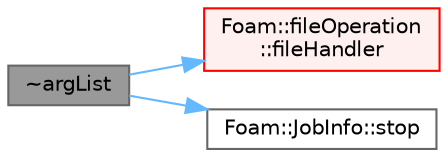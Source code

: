 digraph "~argList"
{
 // LATEX_PDF_SIZE
  bgcolor="transparent";
  edge [fontname=Helvetica,fontsize=10,labelfontname=Helvetica,labelfontsize=10];
  node [fontname=Helvetica,fontsize=10,shape=box,height=0.2,width=0.4];
  rankdir="LR";
  Node1 [id="Node000001",label="~argList",height=0.2,width=0.4,color="gray40", fillcolor="grey60", style="filled", fontcolor="black",tooltip=" "];
  Node1 -> Node2 [id="edge1_Node000001_Node000002",color="steelblue1",style="solid",tooltip=" "];
  Node2 [id="Node000002",label="Foam::fileOperation\l::fileHandler",height=0.2,width=0.4,color="red", fillcolor="#FFF0F0", style="filled",URL="$classFoam_1_1fileOperation.html#a04d5051c9ff037a58acee81e362598fc",tooltip=" "];
  Node1 -> Node14 [id="edge2_Node000001_Node000014",color="steelblue1",style="solid",tooltip=" "];
  Node14 [id="Node000014",label="Foam::JobInfo::stop",height=0.2,width=0.4,color="grey40", fillcolor="white", style="filled",URL="$classFoam_1_1JobInfo.html#a8c528baf37154d347366083f0f816846",tooltip=" "];
}

